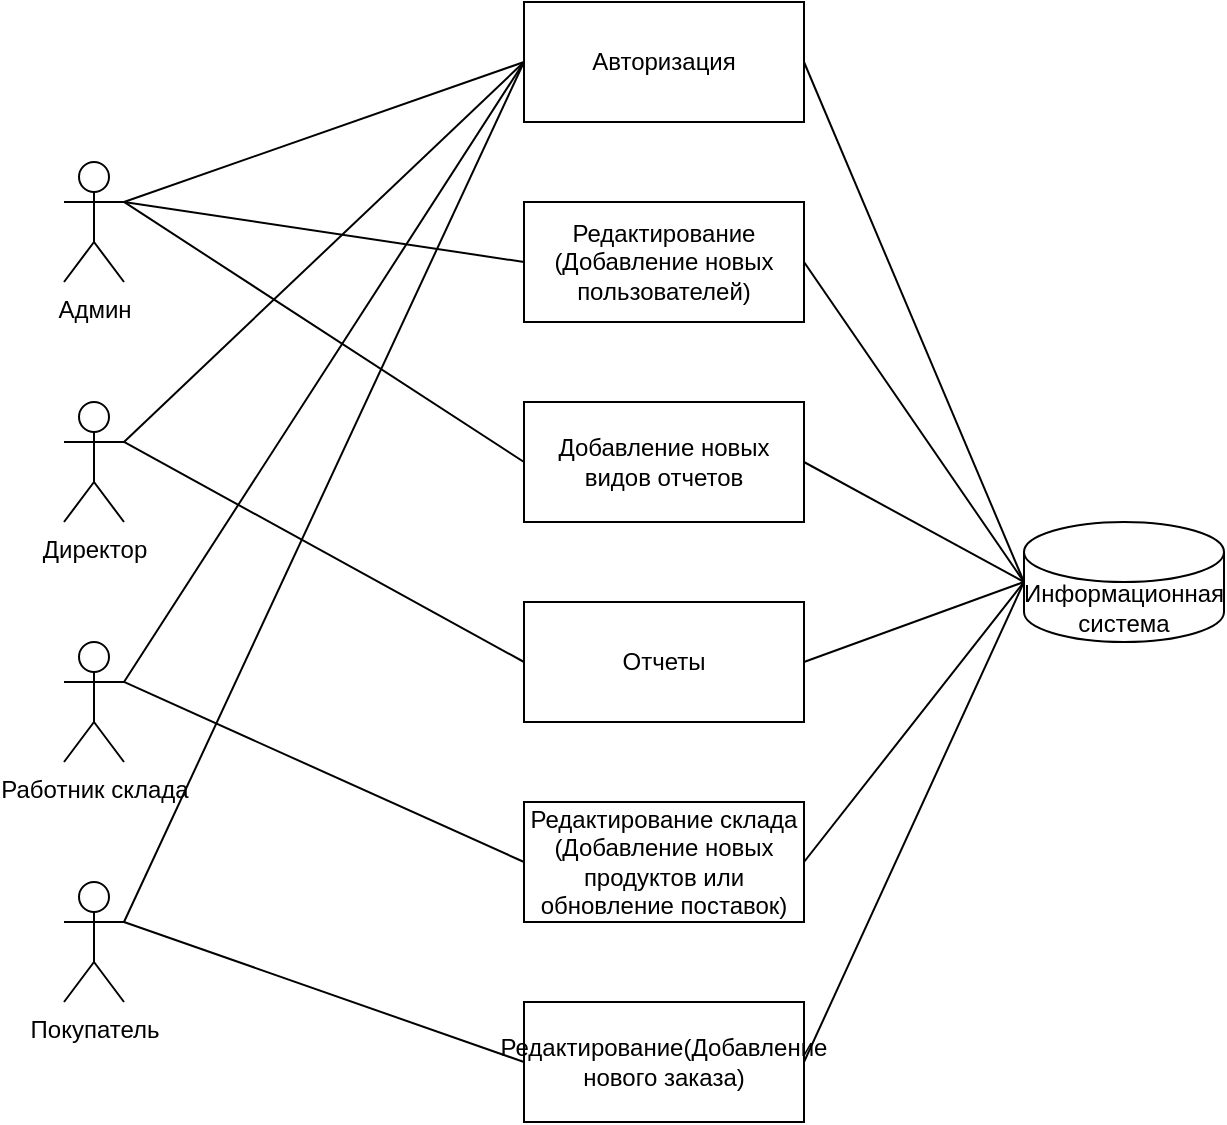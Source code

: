 <mxfile version="14.6.13" type="device"><diagram id="Y2mA5asjEONXEEGwbDzL" name="Страница 1"><mxGraphModel dx="1297" dy="652" grid="1" gridSize="10" guides="1" tooltips="1" connect="1" arrows="1" fold="1" page="1" pageScale="1" pageWidth="827" pageHeight="1169" math="0" shadow="0"><root><mxCell id="0"/><mxCell id="1" parent="0"/><mxCell id="CnXDxQPj_USyP-FeyMGG-1" value="Админ" style="shape=umlActor;verticalLabelPosition=bottom;verticalAlign=top;html=1;outlineConnect=0;" vertex="1" parent="1"><mxGeometry x="160" y="220" width="30" height="60" as="geometry"/></mxCell><mxCell id="CnXDxQPj_USyP-FeyMGG-2" value="Директор" style="shape=umlActor;verticalLabelPosition=bottom;verticalAlign=top;html=1;outlineConnect=0;" vertex="1" parent="1"><mxGeometry x="160" y="340" width="30" height="60" as="geometry"/></mxCell><mxCell id="CnXDxQPj_USyP-FeyMGG-3" value="Работник склада" style="shape=umlActor;verticalLabelPosition=bottom;verticalAlign=top;html=1;outlineConnect=0;" vertex="1" parent="1"><mxGeometry x="160" y="460" width="30" height="60" as="geometry"/></mxCell><mxCell id="CnXDxQPj_USyP-FeyMGG-4" value="Покупатель" style="shape=umlActor;verticalLabelPosition=bottom;verticalAlign=top;html=1;outlineConnect=0;" vertex="1" parent="1"><mxGeometry x="160" y="580" width="30" height="60" as="geometry"/></mxCell><mxCell id="CnXDxQPj_USyP-FeyMGG-5" value="Отчеты" style="rounded=0;whiteSpace=wrap;html=1;" vertex="1" parent="1"><mxGeometry x="390" y="440" width="140" height="60" as="geometry"/></mxCell><mxCell id="CnXDxQPj_USyP-FeyMGG-6" value="Редактирование&lt;br&gt;(Добавление новых пользователей)" style="rounded=0;whiteSpace=wrap;html=1;" vertex="1" parent="1"><mxGeometry x="390" y="240" width="140" height="60" as="geometry"/></mxCell><mxCell id="CnXDxQPj_USyP-FeyMGG-7" value="Редактирование склада&lt;br&gt;(Добавление новых продуктов или обновление поставок)" style="rounded=0;whiteSpace=wrap;html=1;" vertex="1" parent="1"><mxGeometry x="390" y="540" width="140" height="60" as="geometry"/></mxCell><mxCell id="CnXDxQPj_USyP-FeyMGG-8" value="Авторизация" style="rounded=0;whiteSpace=wrap;html=1;" vertex="1" parent="1"><mxGeometry x="390" y="140" width="140" height="60" as="geometry"/></mxCell><mxCell id="CnXDxQPj_USyP-FeyMGG-9" value="Редактирование(Добавление нового заказа)" style="rounded=0;whiteSpace=wrap;html=1;" vertex="1" parent="1"><mxGeometry x="390" y="640" width="140" height="60" as="geometry"/></mxCell><mxCell id="CnXDxQPj_USyP-FeyMGG-10" value="Информационная система" style="shape=cylinder3;whiteSpace=wrap;html=1;boundedLbl=1;backgroundOutline=1;size=15;" vertex="1" parent="1"><mxGeometry x="640" y="400" width="100" height="60" as="geometry"/></mxCell><mxCell id="CnXDxQPj_USyP-FeyMGG-17" value="" style="endArrow=none;html=1;exitX=1;exitY=0.333;exitDx=0;exitDy=0;exitPerimeter=0;entryX=0;entryY=0.5;entryDx=0;entryDy=0;" edge="1" parent="1" source="CnXDxQPj_USyP-FeyMGG-1" target="CnXDxQPj_USyP-FeyMGG-8"><mxGeometry width="50" height="50" relative="1" as="geometry"><mxPoint x="210" y="270" as="sourcePoint"/><mxPoint x="320" y="240" as="targetPoint"/></mxGeometry></mxCell><mxCell id="CnXDxQPj_USyP-FeyMGG-18" value="" style="endArrow=none;html=1;entryX=0;entryY=0.5;entryDx=0;entryDy=0;exitX=1;exitY=0.333;exitDx=0;exitDy=0;exitPerimeter=0;" edge="1" parent="1" source="CnXDxQPj_USyP-FeyMGG-2" target="CnXDxQPj_USyP-FeyMGG-8"><mxGeometry width="50" height="50" relative="1" as="geometry"><mxPoint x="210" y="390" as="sourcePoint"/><mxPoint x="260" y="340" as="targetPoint"/></mxGeometry></mxCell><mxCell id="CnXDxQPj_USyP-FeyMGG-19" value="" style="endArrow=none;html=1;exitX=1;exitY=0.333;exitDx=0;exitDy=0;exitPerimeter=0;entryX=0;entryY=0.5;entryDx=0;entryDy=0;" edge="1" parent="1" source="CnXDxQPj_USyP-FeyMGG-4" target="CnXDxQPj_USyP-FeyMGG-8"><mxGeometry width="50" height="50" relative="1" as="geometry"><mxPoint x="230" y="430" as="sourcePoint"/><mxPoint x="280" y="380" as="targetPoint"/></mxGeometry></mxCell><mxCell id="CnXDxQPj_USyP-FeyMGG-20" value="" style="endArrow=none;html=1;entryX=1;entryY=0.333;entryDx=0;entryDy=0;entryPerimeter=0;exitX=0;exitY=0.5;exitDx=0;exitDy=0;" edge="1" parent="1" source="CnXDxQPj_USyP-FeyMGG-8" target="CnXDxQPj_USyP-FeyMGG-3"><mxGeometry width="50" height="50" relative="1" as="geometry"><mxPoint x="250" y="480" as="sourcePoint"/><mxPoint x="90" y="470" as="targetPoint"/></mxGeometry></mxCell><mxCell id="CnXDxQPj_USyP-FeyMGG-21" value="" style="endArrow=none;html=1;exitX=1;exitY=0.333;exitDx=0;exitDy=0;exitPerimeter=0;entryX=0;entryY=0.5;entryDx=0;entryDy=0;" edge="1" parent="1" source="CnXDxQPj_USyP-FeyMGG-1" target="CnXDxQPj_USyP-FeyMGG-6"><mxGeometry width="50" height="50" relative="1" as="geometry"><mxPoint x="240" y="220" as="sourcePoint"/><mxPoint x="290" y="170" as="targetPoint"/></mxGeometry></mxCell><mxCell id="CnXDxQPj_USyP-FeyMGG-22" value="" style="endArrow=none;html=1;exitX=1;exitY=0.333;exitDx=0;exitDy=0;exitPerimeter=0;entryX=0;entryY=0.5;entryDx=0;entryDy=0;" edge="1" parent="1" source="CnXDxQPj_USyP-FeyMGG-1" target="CnXDxQPj_USyP-FeyMGG-23"><mxGeometry width="50" height="50" relative="1" as="geometry"><mxPoint x="300" y="190" as="sourcePoint"/><mxPoint x="350" y="140" as="targetPoint"/></mxGeometry></mxCell><mxCell id="CnXDxQPj_USyP-FeyMGG-23" value="Добавление новых видов отчетов" style="rounded=0;whiteSpace=wrap;html=1;" vertex="1" parent="1"><mxGeometry x="390" y="340" width="140" height="60" as="geometry"/></mxCell><mxCell id="CnXDxQPj_USyP-FeyMGG-24" value="" style="endArrow=none;html=1;exitX=1;exitY=0.333;exitDx=0;exitDy=0;exitPerimeter=0;entryX=0;entryY=0.5;entryDx=0;entryDy=0;" edge="1" parent="1" source="CnXDxQPj_USyP-FeyMGG-2" target="CnXDxQPj_USyP-FeyMGG-5"><mxGeometry width="50" height="50" relative="1" as="geometry"><mxPoint x="310" y="560" as="sourcePoint"/><mxPoint x="360" y="510" as="targetPoint"/></mxGeometry></mxCell><mxCell id="CnXDxQPj_USyP-FeyMGG-25" value="" style="endArrow=none;html=1;exitX=1;exitY=0.333;exitDx=0;exitDy=0;exitPerimeter=0;entryX=0;entryY=0.5;entryDx=0;entryDy=0;" edge="1" parent="1" source="CnXDxQPj_USyP-FeyMGG-3" target="CnXDxQPj_USyP-FeyMGG-7"><mxGeometry width="50" height="50" relative="1" as="geometry"><mxPoint x="290" y="580" as="sourcePoint"/><mxPoint x="340" y="530" as="targetPoint"/></mxGeometry></mxCell><mxCell id="CnXDxQPj_USyP-FeyMGG-26" value="" style="endArrow=none;html=1;exitX=1;exitY=0.333;exitDx=0;exitDy=0;exitPerimeter=0;entryX=0;entryY=0.5;entryDx=0;entryDy=0;" edge="1" parent="1" source="CnXDxQPj_USyP-FeyMGG-4" target="CnXDxQPj_USyP-FeyMGG-9"><mxGeometry width="50" height="50" relative="1" as="geometry"><mxPoint x="270" y="660" as="sourcePoint"/><mxPoint x="320" y="610" as="targetPoint"/></mxGeometry></mxCell><mxCell id="CnXDxQPj_USyP-FeyMGG-27" value="" style="endArrow=none;html=1;exitX=1;exitY=0.5;exitDx=0;exitDy=0;entryX=0;entryY=0.5;entryDx=0;entryDy=0;entryPerimeter=0;" edge="1" parent="1" source="CnXDxQPj_USyP-FeyMGG-8" target="CnXDxQPj_USyP-FeyMGG-10"><mxGeometry width="50" height="50" relative="1" as="geometry"><mxPoint x="630" y="600" as="sourcePoint"/><mxPoint x="680" y="550" as="targetPoint"/></mxGeometry></mxCell><mxCell id="CnXDxQPj_USyP-FeyMGG-28" value="" style="endArrow=none;html=1;exitX=1;exitY=0.5;exitDx=0;exitDy=0;entryX=0;entryY=0.5;entryDx=0;entryDy=0;entryPerimeter=0;" edge="1" parent="1" source="CnXDxQPj_USyP-FeyMGG-6" target="CnXDxQPj_USyP-FeyMGG-10"><mxGeometry width="50" height="50" relative="1" as="geometry"><mxPoint x="540.0" y="180.0" as="sourcePoint"/><mxPoint x="640.0" y="450" as="targetPoint"/></mxGeometry></mxCell><mxCell id="CnXDxQPj_USyP-FeyMGG-29" value="" style="endArrow=none;html=1;exitX=1;exitY=0.5;exitDx=0;exitDy=0;entryX=0;entryY=0.5;entryDx=0;entryDy=0;entryPerimeter=0;" edge="1" parent="1" source="CnXDxQPj_USyP-FeyMGG-23" target="CnXDxQPj_USyP-FeyMGG-10"><mxGeometry width="50" height="50" relative="1" as="geometry"><mxPoint x="540.0" y="280.0" as="sourcePoint"/><mxPoint x="640.0" y="450" as="targetPoint"/></mxGeometry></mxCell><mxCell id="CnXDxQPj_USyP-FeyMGG-30" value="" style="endArrow=none;html=1;exitX=1;exitY=0.5;exitDx=0;exitDy=0;entryX=0;entryY=0.5;entryDx=0;entryDy=0;entryPerimeter=0;" edge="1" parent="1" source="CnXDxQPj_USyP-FeyMGG-5" target="CnXDxQPj_USyP-FeyMGG-10"><mxGeometry width="50" height="50" relative="1" as="geometry"><mxPoint x="540.0" y="380.0" as="sourcePoint"/><mxPoint x="640.0" y="450" as="targetPoint"/></mxGeometry></mxCell><mxCell id="CnXDxQPj_USyP-FeyMGG-31" value="" style="endArrow=none;html=1;exitX=1;exitY=0.5;exitDx=0;exitDy=0;entryX=0;entryY=0.5;entryDx=0;entryDy=0;entryPerimeter=0;" edge="1" parent="1" source="CnXDxQPj_USyP-FeyMGG-7" target="CnXDxQPj_USyP-FeyMGG-10"><mxGeometry width="50" height="50" relative="1" as="geometry"><mxPoint x="540.0" y="480" as="sourcePoint"/><mxPoint x="640.0" y="450" as="targetPoint"/></mxGeometry></mxCell><mxCell id="CnXDxQPj_USyP-FeyMGG-32" value="" style="endArrow=none;html=1;exitX=1;exitY=0.5;exitDx=0;exitDy=0;entryX=0;entryY=0.5;entryDx=0;entryDy=0;entryPerimeter=0;" edge="1" parent="1" source="CnXDxQPj_USyP-FeyMGG-9" target="CnXDxQPj_USyP-FeyMGG-10"><mxGeometry width="50" height="50" relative="1" as="geometry"><mxPoint x="540.0" y="580" as="sourcePoint"/><mxPoint x="640.0" y="450" as="targetPoint"/></mxGeometry></mxCell></root></mxGraphModel></diagram></mxfile>